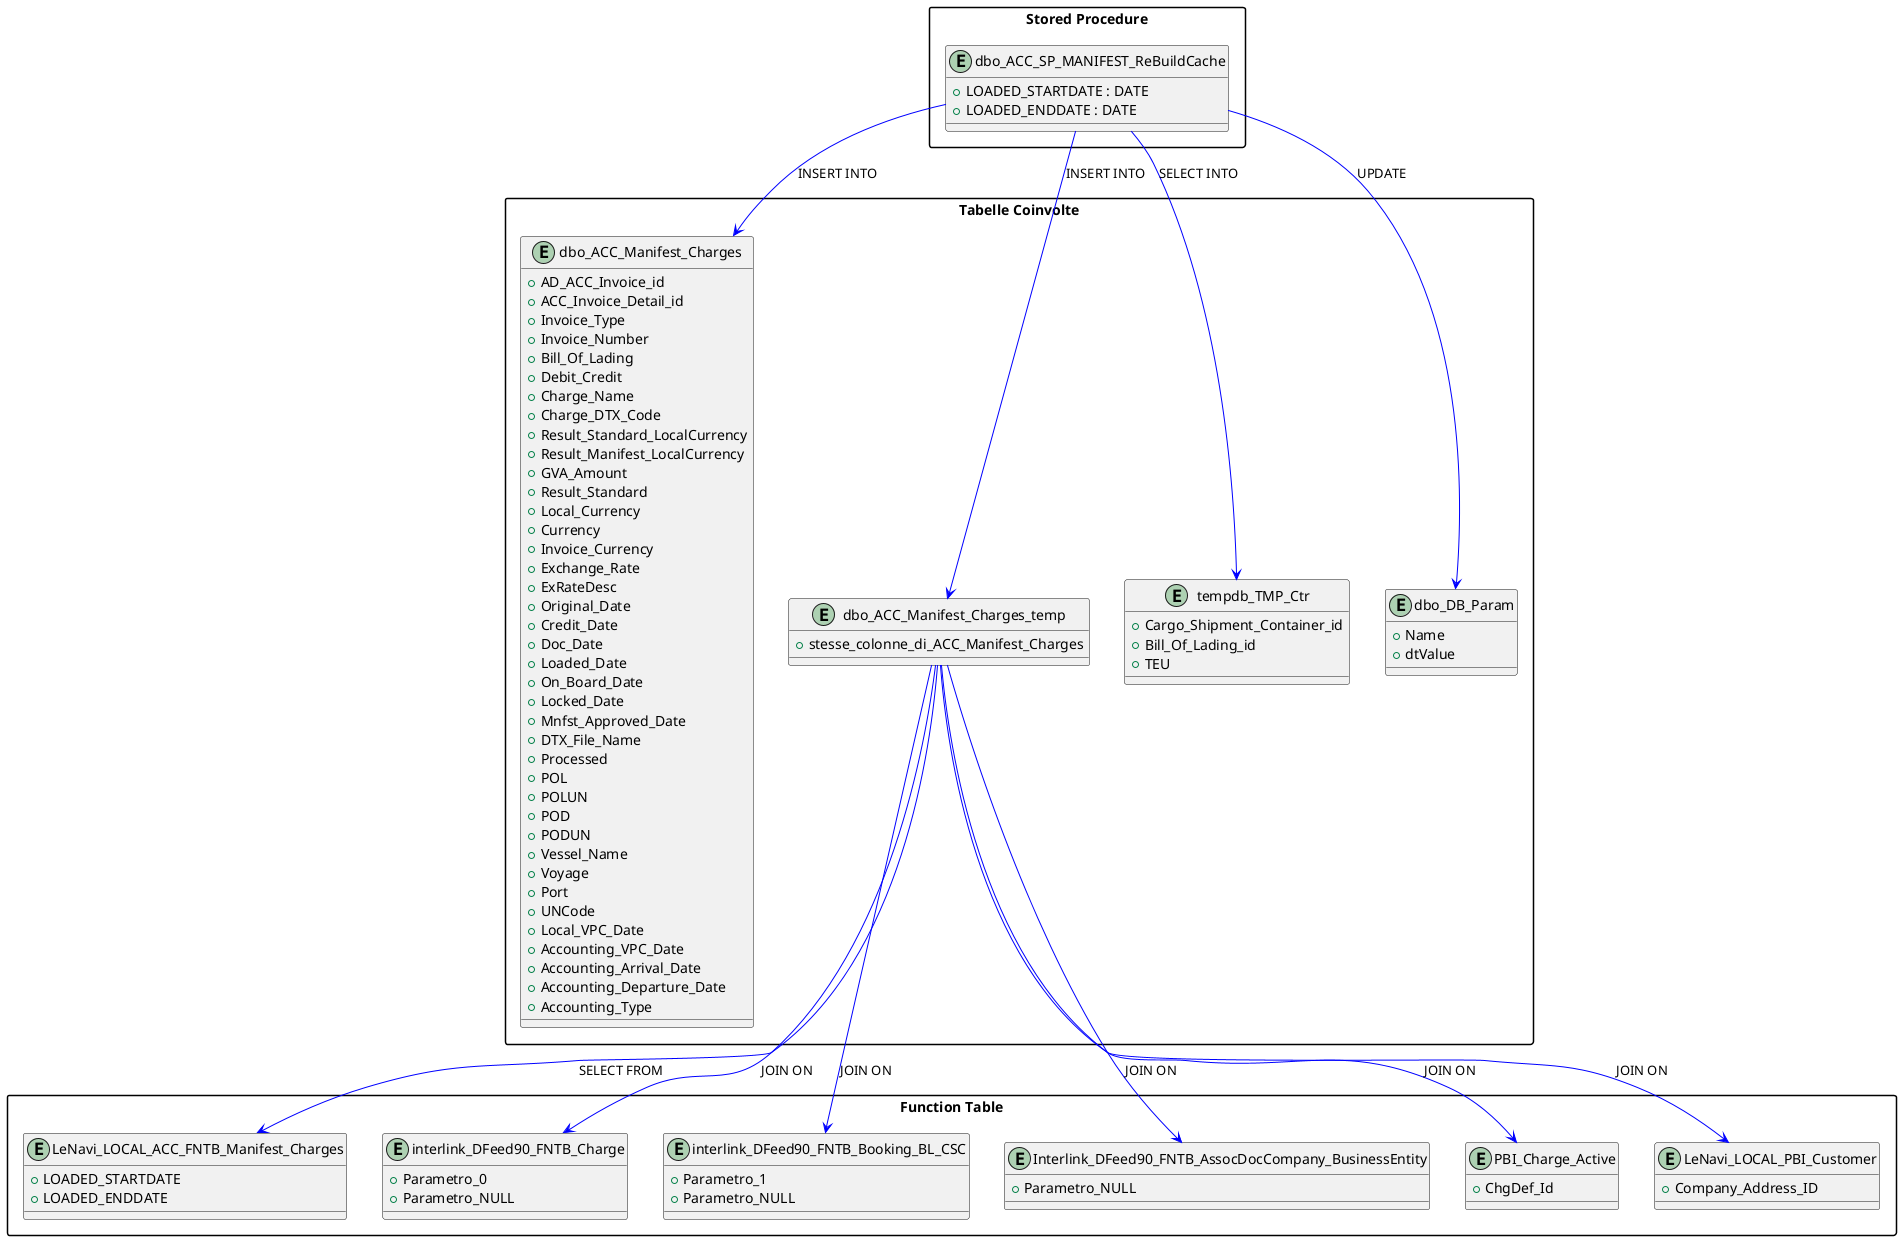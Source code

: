@startuml
skinparam direction top to bottom
skinparam packageStyle rectangle
skinparam arrowColor #blue

package "Stored Procedure" {
  entity "dbo_ACC_SP_MANIFEST_ReBuildCache" {
    + LOADED_STARTDATE : DATE
    + LOADED_ENDDATE : DATE
  }
}

package "Tabelle Coinvolte" {
  entity "dbo_ACC_Manifest_Charges" {
    + AD_ACC_Invoice_id
    + ACC_Invoice_Detail_id
    + Invoice_Type
    + Invoice_Number
    + Bill_Of_Lading
    + Debit_Credit
    + Charge_Name
    + Charge_DTX_Code
    + Result_Standard_LocalCurrency
    + Result_Manifest_LocalCurrency
    + GVA_Amount
    + Result_Standard
    + Local_Currency
    + Currency
    + Invoice_Currency
    + Exchange_Rate
    + ExRateDesc
    + Original_Date
    + Credit_Date
    + Doc_Date
    + Loaded_Date
    + On_Board_Date
    + Locked_Date
    + Mnfst_Approved_Date
    + DTX_File_Name
    + Processed
    + POL
    + POLUN
    + POD
    + PODUN
    + Vessel_Name
    + Voyage
    + Port
    + UNCode
    + Local_VPC_Date
    + Accounting_VPC_Date
    + Accounting_Arrival_Date
    + Accounting_Departure_Date
    + Accounting_Type
  }

  entity "dbo_ACC_Manifest_Charges_temp" {
    + stesse_colonne_di_ACC_Manifest_Charges
  }

  entity "tempdb_TMP_Ctr" {
    + Cargo_Shipment_Container_id
    + Bill_Of_Lading_id
    + TEU
  }

  entity "dbo_DB_Param" {
    + Name
    + dtValue
  }
}

package "Function Table" {
  entity "LeNavi_LOCAL_ACC_FNTB_Manifest_Charges" {
    + LOADED_STARTDATE
    + LOADED_ENDDATE
  }
  entity "interlink_DFeed90_FNTB_Charge" {
    + Parametro_0
    + Parametro_NULL
  }
  entity "interlink_DFeed90_FNTB_Booking_BL_CSC" {
    + Parametro_1
    + Parametro_NULL
  }
  entity "Interlink_DFeed90_FNTB_AssocDocCompany_BusinessEntity" {
    + Parametro_NULL
  }
  entity "PBI_Charge_Active" {
    + ChgDef_Id
  }
  entity "LeNavi_LOCAL_PBI_Customer" {
    + Company_Address_ID
  }
}

"dbo_ACC_SP_MANIFEST_ReBuildCache" --> "dbo_ACC_Manifest_Charges_temp" : INSERT INTO
"dbo_ACC_SP_MANIFEST_ReBuildCache" --> "dbo_ACC_Manifest_Charges" : INSERT INTO
"dbo_ACC_SP_MANIFEST_ReBuildCache" --> "dbo_DB_Param" : UPDATE
"dbo_ACC_Manifest_Charges_temp" --> "LeNavi_LOCAL_ACC_FNTB_Manifest_Charges" : SELECT FROM
"dbo_ACC_Manifest_Charges_temp" --> "interlink_DFeed90_FNTB_Charge" : JOIN ON
"dbo_ACC_Manifest_Charges_temp" --> "interlink_DFeed90_FNTB_Booking_BL_CSC" : JOIN ON
"dbo_ACC_Manifest_Charges_temp" --> "Interlink_DFeed90_FNTB_AssocDocCompany_BusinessEntity" : JOIN ON
"dbo_ACC_Manifest_Charges_temp" --> "PBI_Charge_Active" : JOIN ON
"dbo_ACC_Manifest_Charges_temp" --> "LeNavi_LOCAL_PBI_Customer" : JOIN ON
"dbo_ACC_SP_MANIFEST_ReBuildCache" --> "tempdb_TMP_Ctr" : SELECT INTO

@enduml
